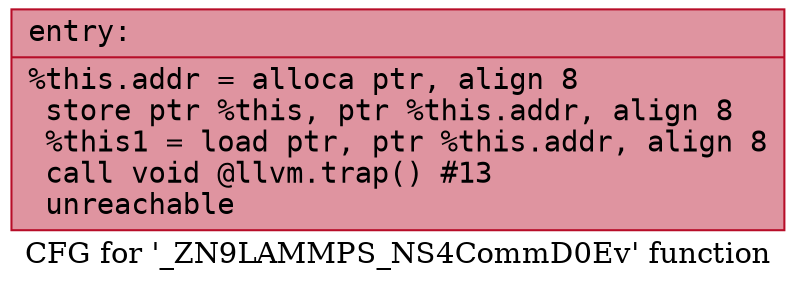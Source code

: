 digraph "CFG for '_ZN9LAMMPS_NS4CommD0Ev' function" {
	label="CFG for '_ZN9LAMMPS_NS4CommD0Ev' function";

	Node0x5626be0ab960 [shape=record,color="#b70d28ff", style=filled, fillcolor="#b70d2870" fontname="Courier",label="{entry:\l|  %this.addr = alloca ptr, align 8\l  store ptr %this, ptr %this.addr, align 8\l  %this1 = load ptr, ptr %this.addr, align 8\l  call void @llvm.trap() #13\l  unreachable\l}"];
}
